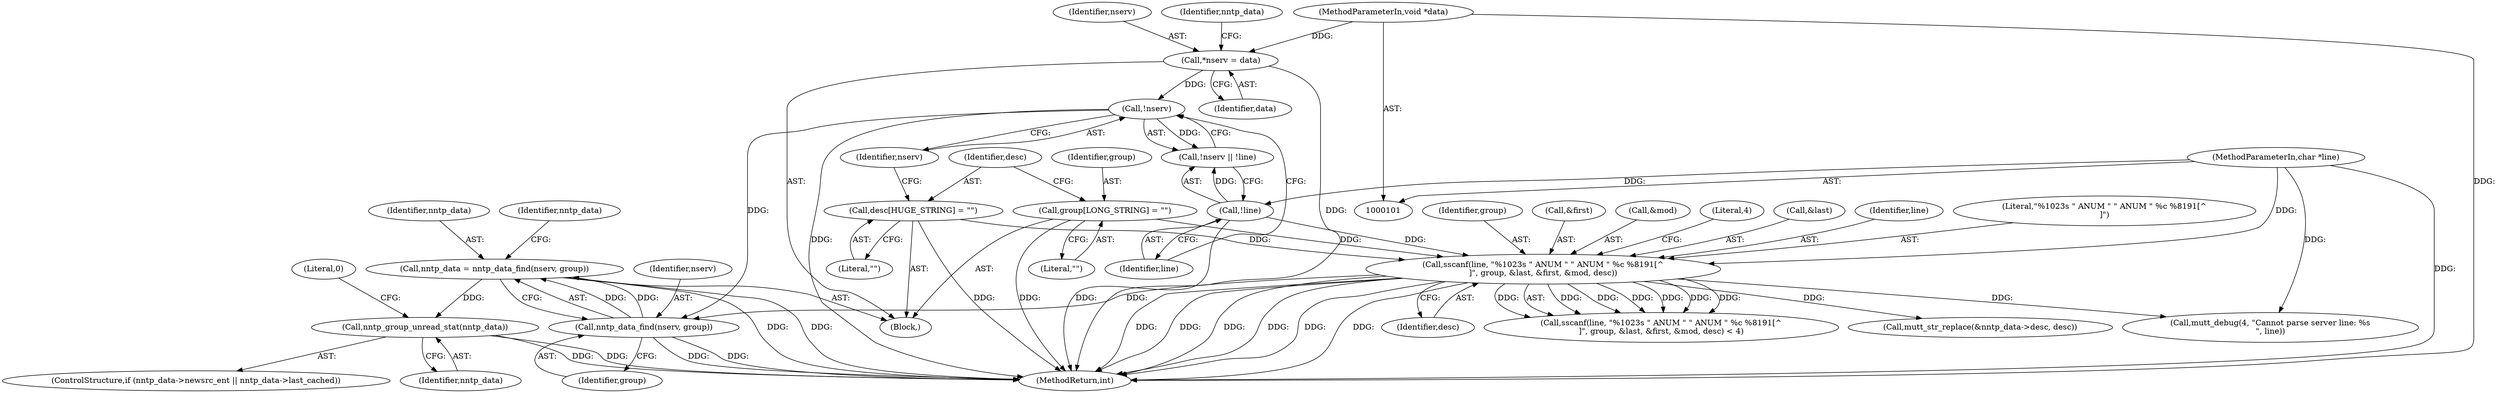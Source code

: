 digraph "0_neomutt_6296f7153f0c9d5e5cd3aaf08f9731e56621bdd3@API" {
"1000198" [label="(Call,nntp_group_unread_stat(nntp_data))"];
"1000153" [label="(Call,nntp_data = nntp_data_find(nserv, group))"];
"1000155" [label="(Call,nntp_data_find(nserv, group))"];
"1000126" [label="(Call,!nserv)"];
"1000106" [label="(Call,*nserv = data)"];
"1000103" [label="(MethodParameterIn,void *data)"];
"1000134" [label="(Call,sscanf(line, \"%1023s \" ANUM \" \" ANUM \" %c %8191[^\n]\", group, &last, &first, &mod, desc))"];
"1000128" [label="(Call,!line)"];
"1000102" [label="(MethodParameterIn,char *line)"];
"1000114" [label="(Call,group[LONG_STRING] = \"\")"];
"1000118" [label="(Call,desc[HUGE_STRING] = \"\")"];
"1000133" [label="(Call,sscanf(line, \"%1023s \" ANUM \" \" ANUM \" %c %8191[^\n]\", group, &last, &first, &mod, desc) < 4)"];
"1000116" [label="(Literal,\"\")"];
"1000190" [label="(ControlStructure,if (nntp_data->newsrc_ent || nntp_data->last_cached))"];
"1000156" [label="(Identifier,nserv)"];
"1000114" [label="(Call,group[LONG_STRING] = \"\")"];
"1000137" [label="(Identifier,group)"];
"1000128" [label="(Call,!line)"];
"1000134" [label="(Call,sscanf(line, \"%1023s \" ANUM \" \" ANUM \" %c %8191[^\n]\", group, &last, &first, &mod, desc))"];
"1000118" [label="(Call,desc[HUGE_STRING] = \"\")"];
"1000184" [label="(Call,mutt_str_replace(&nntp_data->desc, desc))"];
"1000155" [label="(Call,nntp_data_find(nserv, group))"];
"1000125" [label="(Call,!nserv || !line)"];
"1000115" [label="(Identifier,group)"];
"1000119" [label="(Identifier,desc)"];
"1000198" [label="(Call,nntp_group_unread_stat(nntp_data))"];
"1000140" [label="(Call,&first)"];
"1000142" [label="(Call,&mod)"];
"1000120" [label="(Literal,\"\")"];
"1000129" [label="(Identifier,line)"];
"1000145" [label="(Literal,4)"];
"1000234" [label="(MethodReturn,int)"];
"1000138" [label="(Call,&last)"];
"1000157" [label="(Identifier,group)"];
"1000127" [label="(Identifier,nserv)"];
"1000108" [label="(Identifier,data)"];
"1000126" [label="(Call,!nserv)"];
"1000144" [label="(Identifier,desc)"];
"1000233" [label="(Literal,0)"];
"1000107" [label="(Identifier,nserv)"];
"1000135" [label="(Identifier,line)"];
"1000103" [label="(MethodParameterIn,void *data)"];
"1000106" [label="(Call,*nserv = data)"];
"1000111" [label="(Identifier,nntp_data)"];
"1000102" [label="(MethodParameterIn,char *line)"];
"1000153" [label="(Call,nntp_data = nntp_data_find(nserv, group))"];
"1000154" [label="(Identifier,nntp_data)"];
"1000160" [label="(Identifier,nntp_data)"];
"1000147" [label="(Call,mutt_debug(4, \"Cannot parse server line: %s\n\", line))"];
"1000104" [label="(Block,)"];
"1000199" [label="(Identifier,nntp_data)"];
"1000136" [label="(Literal,\"%1023s \" ANUM \" \" ANUM \" %c %8191[^\n]\")"];
"1000198" -> "1000190"  [label="AST: "];
"1000198" -> "1000199"  [label="CFG: "];
"1000199" -> "1000198"  [label="AST: "];
"1000233" -> "1000198"  [label="CFG: "];
"1000198" -> "1000234"  [label="DDG: "];
"1000198" -> "1000234"  [label="DDG: "];
"1000153" -> "1000198"  [label="DDG: "];
"1000153" -> "1000104"  [label="AST: "];
"1000153" -> "1000155"  [label="CFG: "];
"1000154" -> "1000153"  [label="AST: "];
"1000155" -> "1000153"  [label="AST: "];
"1000160" -> "1000153"  [label="CFG: "];
"1000153" -> "1000234"  [label="DDG: "];
"1000153" -> "1000234"  [label="DDG: "];
"1000155" -> "1000153"  [label="DDG: "];
"1000155" -> "1000153"  [label="DDG: "];
"1000155" -> "1000157"  [label="CFG: "];
"1000156" -> "1000155"  [label="AST: "];
"1000157" -> "1000155"  [label="AST: "];
"1000155" -> "1000234"  [label="DDG: "];
"1000155" -> "1000234"  [label="DDG: "];
"1000126" -> "1000155"  [label="DDG: "];
"1000134" -> "1000155"  [label="DDG: "];
"1000126" -> "1000125"  [label="AST: "];
"1000126" -> "1000127"  [label="CFG: "];
"1000127" -> "1000126"  [label="AST: "];
"1000129" -> "1000126"  [label="CFG: "];
"1000125" -> "1000126"  [label="CFG: "];
"1000126" -> "1000234"  [label="DDG: "];
"1000126" -> "1000125"  [label="DDG: "];
"1000106" -> "1000126"  [label="DDG: "];
"1000106" -> "1000104"  [label="AST: "];
"1000106" -> "1000108"  [label="CFG: "];
"1000107" -> "1000106"  [label="AST: "];
"1000108" -> "1000106"  [label="AST: "];
"1000111" -> "1000106"  [label="CFG: "];
"1000106" -> "1000234"  [label="DDG: "];
"1000103" -> "1000106"  [label="DDG: "];
"1000103" -> "1000101"  [label="AST: "];
"1000103" -> "1000234"  [label="DDG: "];
"1000134" -> "1000133"  [label="AST: "];
"1000134" -> "1000144"  [label="CFG: "];
"1000135" -> "1000134"  [label="AST: "];
"1000136" -> "1000134"  [label="AST: "];
"1000137" -> "1000134"  [label="AST: "];
"1000138" -> "1000134"  [label="AST: "];
"1000140" -> "1000134"  [label="AST: "];
"1000142" -> "1000134"  [label="AST: "];
"1000144" -> "1000134"  [label="AST: "];
"1000145" -> "1000134"  [label="CFG: "];
"1000134" -> "1000234"  [label="DDG: "];
"1000134" -> "1000234"  [label="DDG: "];
"1000134" -> "1000234"  [label="DDG: "];
"1000134" -> "1000234"  [label="DDG: "];
"1000134" -> "1000234"  [label="DDG: "];
"1000134" -> "1000234"  [label="DDG: "];
"1000134" -> "1000133"  [label="DDG: "];
"1000134" -> "1000133"  [label="DDG: "];
"1000134" -> "1000133"  [label="DDG: "];
"1000134" -> "1000133"  [label="DDG: "];
"1000134" -> "1000133"  [label="DDG: "];
"1000134" -> "1000133"  [label="DDG: "];
"1000134" -> "1000133"  [label="DDG: "];
"1000128" -> "1000134"  [label="DDG: "];
"1000102" -> "1000134"  [label="DDG: "];
"1000114" -> "1000134"  [label="DDG: "];
"1000118" -> "1000134"  [label="DDG: "];
"1000134" -> "1000147"  [label="DDG: "];
"1000134" -> "1000184"  [label="DDG: "];
"1000128" -> "1000125"  [label="AST: "];
"1000128" -> "1000129"  [label="CFG: "];
"1000129" -> "1000128"  [label="AST: "];
"1000125" -> "1000128"  [label="CFG: "];
"1000128" -> "1000234"  [label="DDG: "];
"1000128" -> "1000125"  [label="DDG: "];
"1000102" -> "1000128"  [label="DDG: "];
"1000102" -> "1000101"  [label="AST: "];
"1000102" -> "1000234"  [label="DDG: "];
"1000102" -> "1000147"  [label="DDG: "];
"1000114" -> "1000104"  [label="AST: "];
"1000114" -> "1000116"  [label="CFG: "];
"1000115" -> "1000114"  [label="AST: "];
"1000116" -> "1000114"  [label="AST: "];
"1000119" -> "1000114"  [label="CFG: "];
"1000114" -> "1000234"  [label="DDG: "];
"1000118" -> "1000104"  [label="AST: "];
"1000118" -> "1000120"  [label="CFG: "];
"1000119" -> "1000118"  [label="AST: "];
"1000120" -> "1000118"  [label="AST: "];
"1000127" -> "1000118"  [label="CFG: "];
"1000118" -> "1000234"  [label="DDG: "];
}
